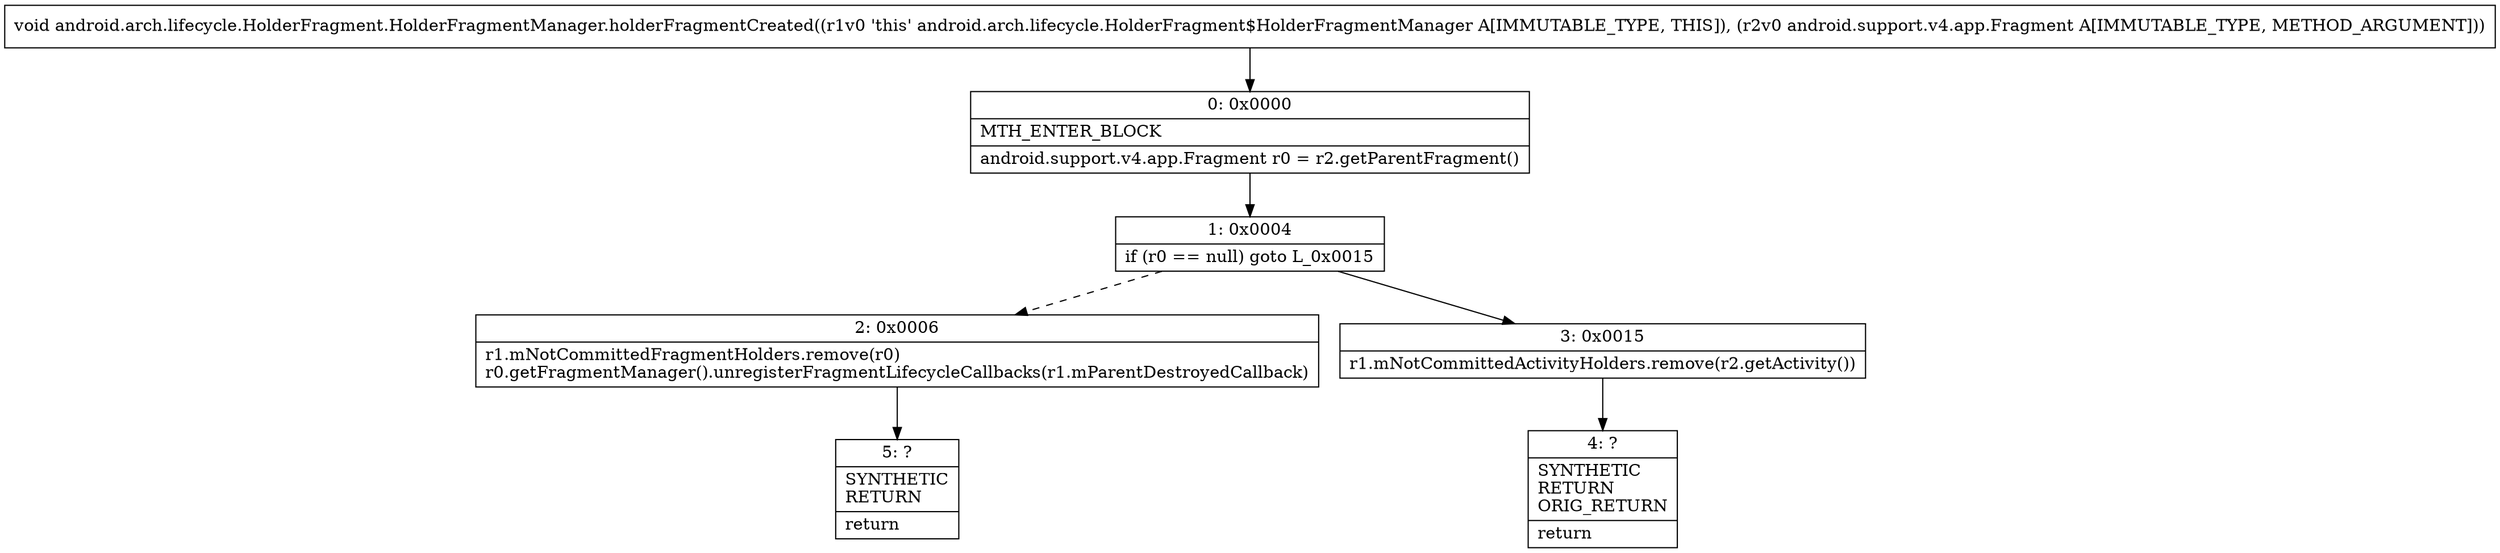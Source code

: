 digraph "CFG forandroid.arch.lifecycle.HolderFragment.HolderFragmentManager.holderFragmentCreated(Landroid\/support\/v4\/app\/Fragment;)V" {
Node_0 [shape=record,label="{0\:\ 0x0000|MTH_ENTER_BLOCK\l|android.support.v4.app.Fragment r0 = r2.getParentFragment()\l}"];
Node_1 [shape=record,label="{1\:\ 0x0004|if (r0 == null) goto L_0x0015\l}"];
Node_2 [shape=record,label="{2\:\ 0x0006|r1.mNotCommittedFragmentHolders.remove(r0)\lr0.getFragmentManager().unregisterFragmentLifecycleCallbacks(r1.mParentDestroyedCallback)\l}"];
Node_3 [shape=record,label="{3\:\ 0x0015|r1.mNotCommittedActivityHolders.remove(r2.getActivity())\l}"];
Node_4 [shape=record,label="{4\:\ ?|SYNTHETIC\lRETURN\lORIG_RETURN\l|return\l}"];
Node_5 [shape=record,label="{5\:\ ?|SYNTHETIC\lRETURN\l|return\l}"];
MethodNode[shape=record,label="{void android.arch.lifecycle.HolderFragment.HolderFragmentManager.holderFragmentCreated((r1v0 'this' android.arch.lifecycle.HolderFragment$HolderFragmentManager A[IMMUTABLE_TYPE, THIS]), (r2v0 android.support.v4.app.Fragment A[IMMUTABLE_TYPE, METHOD_ARGUMENT])) }"];
MethodNode -> Node_0;
Node_0 -> Node_1;
Node_1 -> Node_2[style=dashed];
Node_1 -> Node_3;
Node_2 -> Node_5;
Node_3 -> Node_4;
}

